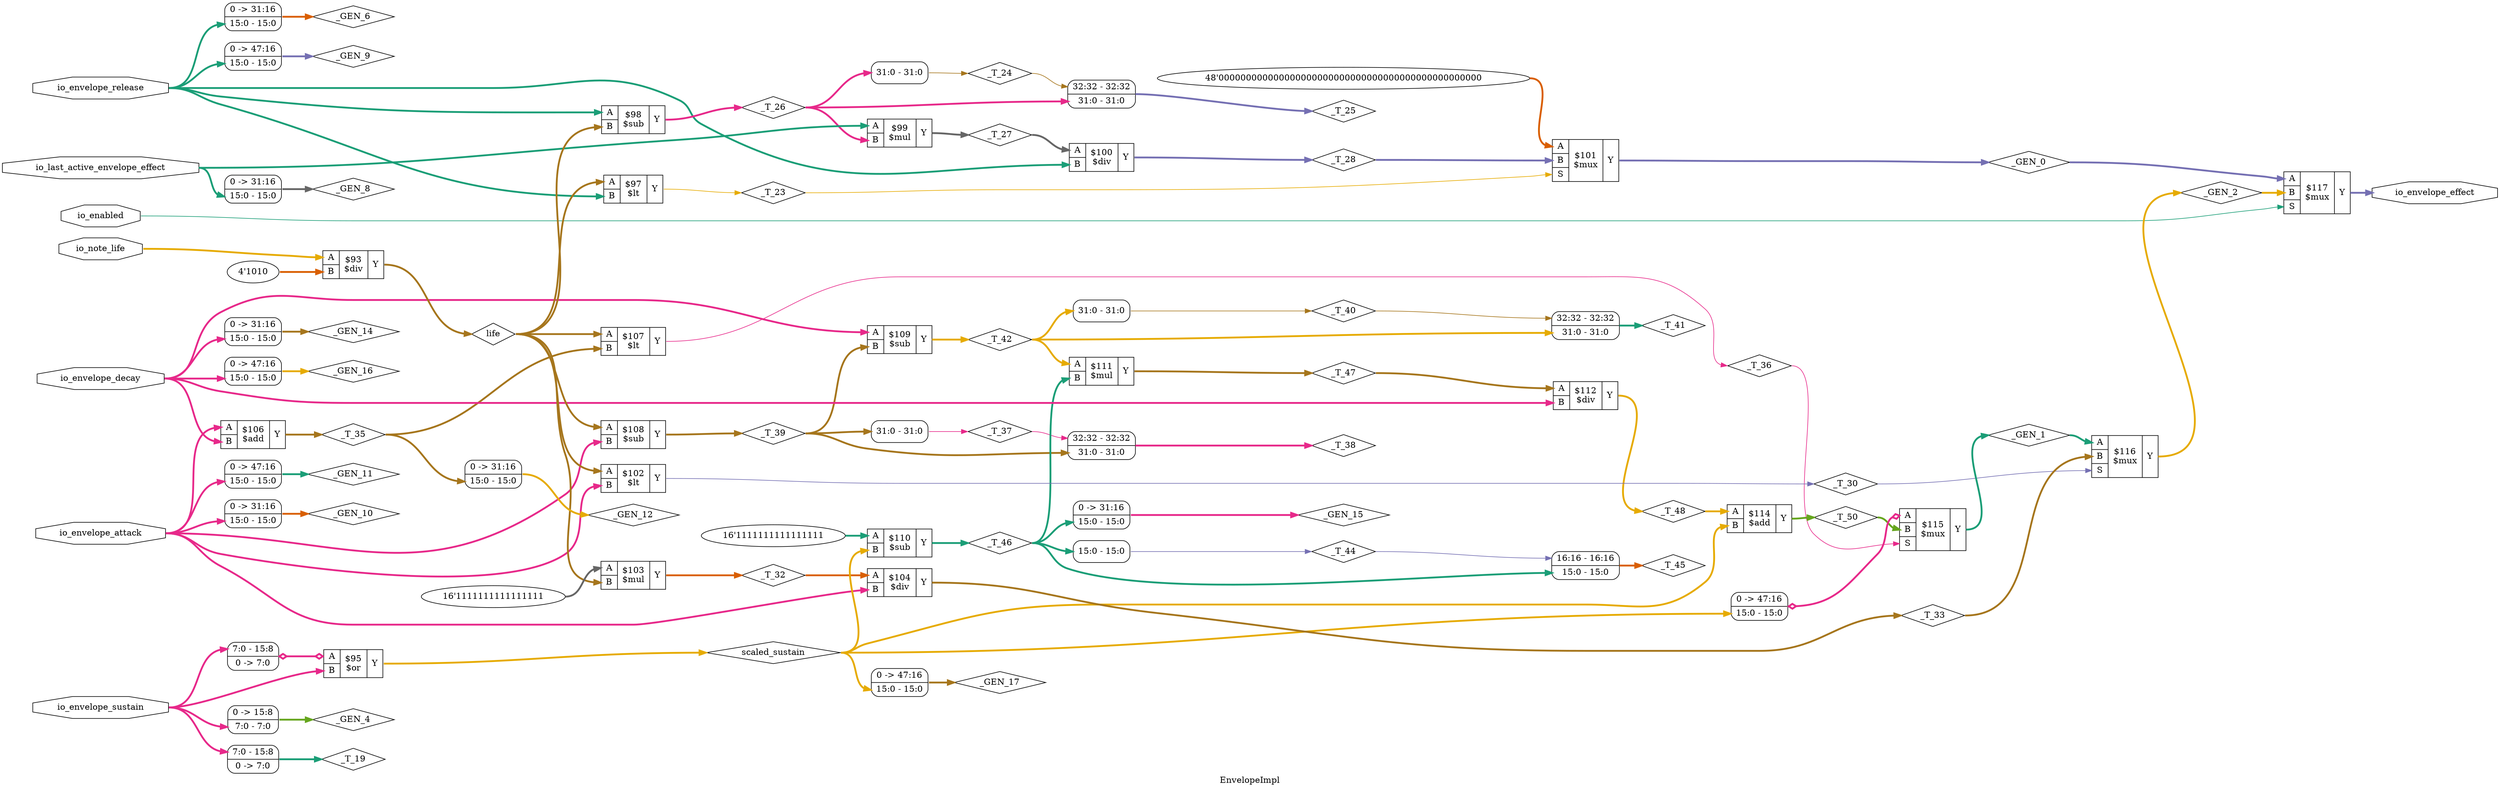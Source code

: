 digraph "EnvelopeImpl" {
label="EnvelopeImpl";
rankdir="LR";
remincross=true;
n1 [ shape=diamond, label="_GEN_0", color="black", fontcolor="black" ];
n2 [ shape=diamond, label="_GEN_1", color="black", fontcolor="black" ];
n3 [ shape=diamond, label="_GEN_10", color="black", fontcolor="black" ];
n4 [ shape=diamond, label="_GEN_11", color="black", fontcolor="black" ];
n5 [ shape=diamond, label="_GEN_12", color="black", fontcolor="black" ];
n6 [ shape=diamond, label="_GEN_14", color="black", fontcolor="black" ];
n7 [ shape=diamond, label="_GEN_15", color="black", fontcolor="black" ];
n8 [ shape=diamond, label="_GEN_16", color="black", fontcolor="black" ];
n9 [ shape=diamond, label="_GEN_17", color="black", fontcolor="black" ];
n10 [ shape=diamond, label="_GEN_2", color="black", fontcolor="black" ];
n11 [ shape=diamond, label="_GEN_4", color="black", fontcolor="black" ];
n12 [ shape=diamond, label="_GEN_6", color="black", fontcolor="black" ];
n13 [ shape=diamond, label="_GEN_8", color="black", fontcolor="black" ];
n14 [ shape=diamond, label="_GEN_9", color="black", fontcolor="black" ];
n15 [ shape=diamond, label="_T_19", color="black", fontcolor="black" ];
n16 [ shape=diamond, label="_T_23", color="black", fontcolor="black" ];
n17 [ shape=diamond, label="_T_24", color="black", fontcolor="black" ];
n18 [ shape=diamond, label="_T_25", color="black", fontcolor="black" ];
n19 [ shape=diamond, label="_T_26", color="black", fontcolor="black" ];
n20 [ shape=diamond, label="_T_27", color="black", fontcolor="black" ];
n21 [ shape=diamond, label="_T_28", color="black", fontcolor="black" ];
n22 [ shape=diamond, label="_T_30", color="black", fontcolor="black" ];
n23 [ shape=diamond, label="_T_32", color="black", fontcolor="black" ];
n24 [ shape=diamond, label="_T_33", color="black", fontcolor="black" ];
n25 [ shape=diamond, label="_T_35", color="black", fontcolor="black" ];
n26 [ shape=diamond, label="_T_36", color="black", fontcolor="black" ];
n27 [ shape=diamond, label="_T_37", color="black", fontcolor="black" ];
n28 [ shape=diamond, label="_T_38", color="black", fontcolor="black" ];
n29 [ shape=diamond, label="_T_39", color="black", fontcolor="black" ];
n30 [ shape=diamond, label="_T_40", color="black", fontcolor="black" ];
n31 [ shape=diamond, label="_T_41", color="black", fontcolor="black" ];
n32 [ shape=diamond, label="_T_42", color="black", fontcolor="black" ];
n33 [ shape=diamond, label="_T_44", color="black", fontcolor="black" ];
n34 [ shape=diamond, label="_T_45", color="black", fontcolor="black" ];
n35 [ shape=diamond, label="_T_46", color="black", fontcolor="black" ];
n36 [ shape=diamond, label="_T_47", color="black", fontcolor="black" ];
n37 [ shape=diamond, label="_T_48", color="black", fontcolor="black" ];
n38 [ shape=diamond, label="_T_50", color="black", fontcolor="black" ];
n39 [ shape=octagon, label="io_enabled", color="black", fontcolor="black" ];
n40 [ shape=octagon, label="io_envelope_attack", color="black", fontcolor="black" ];
n41 [ shape=octagon, label="io_envelope_decay", color="black", fontcolor="black" ];
n42 [ shape=octagon, label="io_envelope_effect", color="black", fontcolor="black" ];
n43 [ shape=octagon, label="io_envelope_release", color="black", fontcolor="black" ];
n44 [ shape=octagon, label="io_envelope_sustain", color="black", fontcolor="black" ];
n45 [ shape=octagon, label="io_last_active_envelope_effect", color="black", fontcolor="black" ];
n46 [ shape=octagon, label="io_note_life", color="black", fontcolor="black" ];
n47 [ shape=diamond, label="life", color="black", fontcolor="black" ];
n48 [ shape=diamond, label="scaled_sustain", color="black", fontcolor="black" ];
{ rank="source"; n39; n40; n41; n43; n44; n45; n46;}
{ rank="sink"; n42;}
c52 [ shape=record, label="{{<p49> A|<p50> B}|$106\n$add|{<p51> Y}}" ];
c53 [ shape=record, label="{{<p49> A|<p50> B}|$114\n$add|{<p51> Y}}" ];
v0 [ label="4'1010" ];
c54 [ shape=record, label="{{<p49> A|<p50> B}|$93\n$div|{<p51> Y}}" ];
c55 [ shape=record, label="{{<p49> A|<p50> B}|$100\n$div|{<p51> Y}}" ];
c56 [ shape=record, label="{{<p49> A|<p50> B}|$104\n$div|{<p51> Y}}" ];
c57 [ shape=record, label="{{<p49> A|<p50> B}|$112\n$div|{<p51> Y}}" ];
c58 [ shape=record, label="{{<p49> A|<p50> B}|$97\n$lt|{<p51> Y}}" ];
c59 [ shape=record, label="{{<p49> A|<p50> B}|$102\n$lt|{<p51> Y}}" ];
c60 [ shape=record, label="{{<p49> A|<p50> B}|$107\n$lt|{<p51> Y}}" ];
c61 [ shape=record, label="{{<p49> A|<p50> B}|$99\n$mul|{<p51> Y}}" ];
v1 [ label="16'1111111111111111" ];
c62 [ shape=record, label="{{<p49> A|<p50> B}|$103\n$mul|{<p51> Y}}" ];
c63 [ shape=record, label="{{<p49> A|<p50> B}|$111\n$mul|{<p51> Y}}" ];
c64 [ shape=record, label="{{<p49> A|<p50> B}|$95\n$or|{<p51> Y}}" ];
x2 [ shape=record, style=rounded, label="<s1> 7:0 - 15:8 |0 -&gt; 7:0 " ];
x2:e -> c64:p49:w [arrowhead=odiamond, arrowtail=odiamond, dir=both, colorscheme="dark28", color="4", fontcolor="4", style="setlinewidth(3)", label=""];
c65 [ shape=record, label="{{<p49> A|<p50> B}|$98\n$sub|{<p51> Y}}" ];
c66 [ shape=record, label="{{<p49> A|<p50> B}|$108\n$sub|{<p51> Y}}" ];
c67 [ shape=record, label="{{<p49> A|<p50> B}|$109\n$sub|{<p51> Y}}" ];
v3 [ label="16'1111111111111111" ];
c68 [ shape=record, label="{{<p49> A|<p50> B}|$110\n$sub|{<p51> Y}}" ];
v4 [ label="48'000000000000000000000000000000000000000000000000" ];
c70 [ shape=record, label="{{<p49> A|<p50> B|<p69> S}|$101\n$mux|{<p51> Y}}" ];
c71 [ shape=record, label="{{<p49> A|<p50> B|<p69> S}|$115\n$mux|{<p51> Y}}" ];
x5 [ shape=record, style=rounded, label="0 -&gt; 47:16 |<s0> 15:0 - 15:0 " ];
x5:e -> c71:p49:w [arrowhead=odiamond, arrowtail=odiamond, dir=both, colorscheme="dark28", color="4", fontcolor="4", style="setlinewidth(3)", label=""];
c72 [ shape=record, label="{{<p49> A|<p50> B|<p69> S}|$116\n$mux|{<p51> Y}}" ];
c73 [ shape=record, label="{{<p49> A|<p50> B|<p69> S}|$117\n$mux|{<p51> Y}}" ];
x6 [ shape=record, style=rounded, label="0 -&gt; 31:16 |<s0> 15:0 - 15:0 " ];
x7 [ shape=record, style=rounded, label="0 -&gt; 47:16 |<s0> 15:0 - 15:0 " ];
x8 [ shape=record, style=rounded, label="0 -&gt; 31:16 |<s0> 15:0 - 15:0 " ];
x9 [ shape=record, style=rounded, label="0 -&gt; 31:16 |<s0> 15:0 - 15:0 " ];
x10 [ shape=record, style=rounded, label="0 -&gt; 31:16 |<s0> 15:0 - 15:0 " ];
x11 [ shape=record, style=rounded, label="0 -&gt; 47:16 |<s0> 15:0 - 15:0 " ];
x12 [ shape=record, style=rounded, label="0 -&gt; 47:16 |<s0> 15:0 - 15:0 " ];
x13 [ shape=record, style=rounded, label="0 -&gt; 15:8 |<s0> 7:0 - 7:0 " ];
x14 [ shape=record, style=rounded, label="0 -&gt; 31:16 |<s0> 15:0 - 15:0 " ];
x15 [ shape=record, style=rounded, label="0 -&gt; 31:16 |<s0> 15:0 - 15:0 " ];
x16 [ shape=record, style=rounded, label="0 -&gt; 47:16 |<s0> 15:0 - 15:0 " ];
x17 [ shape=record, style=rounded, label="<s1> 7:0 - 15:8 |0 -&gt; 7:0 " ];
x18 [ shape=record, style=rounded, label="<s0> 31:0 - 31:0 " ];
x19 [ shape=record, style=rounded, label="<s1> 32:32 - 32:32 |<s0> 31:0 - 31:0 " ];
x20 [ shape=record, style=rounded, label="<s0> 31:0 - 31:0 " ];
x21 [ shape=record, style=rounded, label="<s1> 32:32 - 32:32 |<s0> 31:0 - 31:0 " ];
x22 [ shape=record, style=rounded, label="<s0> 31:0 - 31:0 " ];
x23 [ shape=record, style=rounded, label="<s1> 32:32 - 32:32 |<s0> 31:0 - 31:0 " ];
x24 [ shape=record, style=rounded, label="<s0> 15:0 - 15:0 " ];
x25 [ shape=record, style=rounded, label="<s1> 16:16 - 16:16 |<s0> 15:0 - 15:0 " ];
c70:p51:e -> n1:w [colorscheme="dark28", color="3", fontcolor="3", style="setlinewidth(3)", label=""];
n1:e -> c73:p49:w [colorscheme="dark28", color="3", fontcolor="3", style="setlinewidth(3)", label=""];
c72:p51:e -> n10:w [colorscheme="dark28", color="6", fontcolor="6", style="setlinewidth(3)", label=""];
n10:e -> c73:p50:w [colorscheme="dark28", color="6", fontcolor="6", style="setlinewidth(3)", label=""];
x13:e -> n11:w [colorscheme="dark28", color="5", fontcolor="5", style="setlinewidth(3)", label=""];
x14:e -> n12:w [colorscheme="dark28", color="2", fontcolor="2", style="setlinewidth(3)", label=""];
x15:e -> n13:w [colorscheme="dark28", color="8", fontcolor="8", style="setlinewidth(3)", label=""];
x16:e -> n14:w [colorscheme="dark28", color="3", fontcolor="3", style="setlinewidth(3)", label=""];
x17:e -> n15:w [colorscheme="dark28", color="1", fontcolor="1", style="setlinewidth(3)", label=""];
c58:p51:e -> n16:w [colorscheme="dark28", color="6", fontcolor="6", label=""];
n16:e -> c70:p69:w [colorscheme="dark28", color="6", fontcolor="6", label=""];
x18:s0:e -> n17:w [colorscheme="dark28", color="7", fontcolor="7", label=""];
n17:e -> x19:s1:w [colorscheme="dark28", color="7", fontcolor="7", label=""];
x19:e -> n18:w [colorscheme="dark28", color="3", fontcolor="3", style="setlinewidth(3)", label=""];
c65:p51:e -> n19:w [colorscheme="dark28", color="4", fontcolor="4", style="setlinewidth(3)", label=""];
n19:e -> c61:p50:w [colorscheme="dark28", color="4", fontcolor="4", style="setlinewidth(3)", label=""];
n19:e -> x18:w [colorscheme="dark28", color="4", fontcolor="4", style="setlinewidth(3)", label=""];
n19:e -> x19:s0:w [colorscheme="dark28", color="4", fontcolor="4", style="setlinewidth(3)", label=""];
c71:p51:e -> n2:w [colorscheme="dark28", color="1", fontcolor="1", style="setlinewidth(3)", label=""];
n2:e -> c72:p49:w [colorscheme="dark28", color="1", fontcolor="1", style="setlinewidth(3)", label=""];
c61:p51:e -> n20:w [colorscheme="dark28", color="8", fontcolor="8", style="setlinewidth(3)", label=""];
n20:e -> c55:p49:w [colorscheme="dark28", color="8", fontcolor="8", style="setlinewidth(3)", label=""];
c55:p51:e -> n21:w [colorscheme="dark28", color="3", fontcolor="3", style="setlinewidth(3)", label=""];
n21:e -> c70:p50:w [colorscheme="dark28", color="3", fontcolor="3", style="setlinewidth(3)", label=""];
c59:p51:e -> n22:w [colorscheme="dark28", color="3", fontcolor="3", label=""];
n22:e -> c72:p69:w [colorscheme="dark28", color="3", fontcolor="3", label=""];
c62:p51:e -> n23:w [colorscheme="dark28", color="2", fontcolor="2", style="setlinewidth(3)", label=""];
n23:e -> c56:p49:w [colorscheme="dark28", color="2", fontcolor="2", style="setlinewidth(3)", label=""];
c56:p51:e -> n24:w [colorscheme="dark28", color="7", fontcolor="7", style="setlinewidth(3)", label=""];
n24:e -> c72:p50:w [colorscheme="dark28", color="7", fontcolor="7", style="setlinewidth(3)", label=""];
c52:p51:e -> n25:w [colorscheme="dark28", color="7", fontcolor="7", style="setlinewidth(3)", label=""];
n25:e -> c60:p50:w [colorscheme="dark28", color="7", fontcolor="7", style="setlinewidth(3)", label=""];
n25:e -> x8:s0:w [colorscheme="dark28", color="7", fontcolor="7", style="setlinewidth(3)", label=""];
c60:p51:e -> n26:w [colorscheme="dark28", color="4", fontcolor="4", label=""];
n26:e -> c71:p69:w [colorscheme="dark28", color="4", fontcolor="4", label=""];
x20:s0:e -> n27:w [colorscheme="dark28", color="4", fontcolor="4", label=""];
n27:e -> x21:s1:w [colorscheme="dark28", color="4", fontcolor="4", label=""];
x21:e -> n28:w [colorscheme="dark28", color="4", fontcolor="4", style="setlinewidth(3)", label=""];
c66:p51:e -> n29:w [colorscheme="dark28", color="7", fontcolor="7", style="setlinewidth(3)", label=""];
n29:e -> c67:p50:w [colorscheme="dark28", color="7", fontcolor="7", style="setlinewidth(3)", label=""];
n29:e -> x20:w [colorscheme="dark28", color="7", fontcolor="7", style="setlinewidth(3)", label=""];
n29:e -> x21:s0:w [colorscheme="dark28", color="7", fontcolor="7", style="setlinewidth(3)", label=""];
x6:e -> n3:w [colorscheme="dark28", color="2", fontcolor="2", style="setlinewidth(3)", label=""];
x22:s0:e -> n30:w [colorscheme="dark28", color="7", fontcolor="7", label=""];
n30:e -> x23:s1:w [colorscheme="dark28", color="7", fontcolor="7", label=""];
x23:e -> n31:w [colorscheme="dark28", color="1", fontcolor="1", style="setlinewidth(3)", label=""];
c67:p51:e -> n32:w [colorscheme="dark28", color="6", fontcolor="6", style="setlinewidth(3)", label=""];
n32:e -> c63:p49:w [colorscheme="dark28", color="6", fontcolor="6", style="setlinewidth(3)", label=""];
n32:e -> x22:w [colorscheme="dark28", color="6", fontcolor="6", style="setlinewidth(3)", label=""];
n32:e -> x23:s0:w [colorscheme="dark28", color="6", fontcolor="6", style="setlinewidth(3)", label=""];
x24:s0:e -> n33:w [colorscheme="dark28", color="3", fontcolor="3", label=""];
n33:e -> x25:s1:w [colorscheme="dark28", color="3", fontcolor="3", label=""];
x25:e -> n34:w [colorscheme="dark28", color="2", fontcolor="2", style="setlinewidth(3)", label=""];
c68:p51:e -> n35:w [colorscheme="dark28", color="1", fontcolor="1", style="setlinewidth(3)", label=""];
n35:e -> c63:p50:w [colorscheme="dark28", color="1", fontcolor="1", style="setlinewidth(3)", label=""];
n35:e -> x10:s0:w [colorscheme="dark28", color="1", fontcolor="1", style="setlinewidth(3)", label=""];
n35:e -> x24:w [colorscheme="dark28", color="1", fontcolor="1", style="setlinewidth(3)", label=""];
n35:e -> x25:s0:w [colorscheme="dark28", color="1", fontcolor="1", style="setlinewidth(3)", label=""];
c63:p51:e -> n36:w [colorscheme="dark28", color="7", fontcolor="7", style="setlinewidth(3)", label=""];
n36:e -> c57:p49:w [colorscheme="dark28", color="7", fontcolor="7", style="setlinewidth(3)", label=""];
c57:p51:e -> n37:w [colorscheme="dark28", color="6", fontcolor="6", style="setlinewidth(3)", label=""];
n37:e -> c53:p49:w [colorscheme="dark28", color="6", fontcolor="6", style="setlinewidth(3)", label=""];
c53:p51:e -> n38:w [colorscheme="dark28", color="5", fontcolor="5", style="setlinewidth(3)", label=""];
n38:e -> c71:p50:w [colorscheme="dark28", color="5", fontcolor="5", style="setlinewidth(3)", label=""];
n39:e -> c73:p69:w [colorscheme="dark28", color="1", fontcolor="1", label=""];
x7:e -> n4:w [colorscheme="dark28", color="1", fontcolor="1", style="setlinewidth(3)", label=""];
n40:e -> c52:p49:w [colorscheme="dark28", color="4", fontcolor="4", style="setlinewidth(3)", label=""];
n40:e -> c56:p50:w [colorscheme="dark28", color="4", fontcolor="4", style="setlinewidth(3)", label=""];
n40:e -> c59:p50:w [colorscheme="dark28", color="4", fontcolor="4", style="setlinewidth(3)", label=""];
n40:e -> c66:p50:w [colorscheme="dark28", color="4", fontcolor="4", style="setlinewidth(3)", label=""];
n40:e -> x6:s0:w [colorscheme="dark28", color="4", fontcolor="4", style="setlinewidth(3)", label=""];
n40:e -> x7:s0:w [colorscheme="dark28", color="4", fontcolor="4", style="setlinewidth(3)", label=""];
n41:e -> c52:p50:w [colorscheme="dark28", color="4", fontcolor="4", style="setlinewidth(3)", label=""];
n41:e -> c57:p50:w [colorscheme="dark28", color="4", fontcolor="4", style="setlinewidth(3)", label=""];
n41:e -> c67:p49:w [colorscheme="dark28", color="4", fontcolor="4", style="setlinewidth(3)", label=""];
n41:e -> x11:s0:w [colorscheme="dark28", color="4", fontcolor="4", style="setlinewidth(3)", label=""];
n41:e -> x9:s0:w [colorscheme="dark28", color="4", fontcolor="4", style="setlinewidth(3)", label=""];
c73:p51:e -> n42:w [colorscheme="dark28", color="3", fontcolor="3", style="setlinewidth(3)", label=""];
n43:e -> c55:p50:w [colorscheme="dark28", color="1", fontcolor="1", style="setlinewidth(3)", label=""];
n43:e -> c58:p50:w [colorscheme="dark28", color="1", fontcolor="1", style="setlinewidth(3)", label=""];
n43:e -> c65:p49:w [colorscheme="dark28", color="1", fontcolor="1", style="setlinewidth(3)", label=""];
n43:e -> x14:s0:w [colorscheme="dark28", color="1", fontcolor="1", style="setlinewidth(3)", label=""];
n43:e -> x16:s0:w [colorscheme="dark28", color="1", fontcolor="1", style="setlinewidth(3)", label=""];
n44:e -> c64:p50:w [colorscheme="dark28", color="4", fontcolor="4", style="setlinewidth(3)", label=""];
n44:e -> x13:s0:w [colorscheme="dark28", color="4", fontcolor="4", style="setlinewidth(3)", label=""];
n44:e -> x17:s1:w [colorscheme="dark28", color="4", fontcolor="4", style="setlinewidth(3)", label=""];
n44:e -> x2:s1:w [colorscheme="dark28", color="4", fontcolor="4", style="setlinewidth(3)", label=""];
n45:e -> c61:p49:w [colorscheme="dark28", color="1", fontcolor="1", style="setlinewidth(3)", label=""];
n45:e -> x15:s0:w [colorscheme="dark28", color="1", fontcolor="1", style="setlinewidth(3)", label=""];
n46:e -> c54:p49:w [colorscheme="dark28", color="6", fontcolor="6", style="setlinewidth(3)", label=""];
c54:p51:e -> n47:w [colorscheme="dark28", color="7", fontcolor="7", style="setlinewidth(3)", label=""];
n47:e -> c58:p49:w [colorscheme="dark28", color="7", fontcolor="7", style="setlinewidth(3)", label=""];
n47:e -> c59:p49:w [colorscheme="dark28", color="7", fontcolor="7", style="setlinewidth(3)", label=""];
n47:e -> c60:p49:w [colorscheme="dark28", color="7", fontcolor="7", style="setlinewidth(3)", label=""];
n47:e -> c62:p50:w [colorscheme="dark28", color="7", fontcolor="7", style="setlinewidth(3)", label=""];
n47:e -> c65:p50:w [colorscheme="dark28", color="7", fontcolor="7", style="setlinewidth(3)", label=""];
n47:e -> c66:p49:w [colorscheme="dark28", color="7", fontcolor="7", style="setlinewidth(3)", label=""];
c64:p51:e -> n48:w [colorscheme="dark28", color="6", fontcolor="6", style="setlinewidth(3)", label=""];
n48:e -> c53:p50:w [colorscheme="dark28", color="6", fontcolor="6", style="setlinewidth(3)", label=""];
n48:e -> c68:p50:w [colorscheme="dark28", color="6", fontcolor="6", style="setlinewidth(3)", label=""];
n48:e -> x12:s0:w [colorscheme="dark28", color="6", fontcolor="6", style="setlinewidth(3)", label=""];
n48:e -> x5:s0:w [colorscheme="dark28", color="6", fontcolor="6", style="setlinewidth(3)", label=""];
x8:e -> n5:w [colorscheme="dark28", color="6", fontcolor="6", style="setlinewidth(3)", label=""];
x9:e -> n6:w [colorscheme="dark28", color="7", fontcolor="7", style="setlinewidth(3)", label=""];
x10:e -> n7:w [colorscheme="dark28", color="4", fontcolor="4", style="setlinewidth(3)", label=""];
x11:e -> n8:w [colorscheme="dark28", color="6", fontcolor="6", style="setlinewidth(3)", label=""];
x12:e -> n9:w [colorscheme="dark28", color="7", fontcolor="7", style="setlinewidth(3)", label=""];
v0:e -> c54:p50:w [colorscheme="dark28", color="2", fontcolor="2", style="setlinewidth(3)", label=""];
v1:e -> c62:p49:w [colorscheme="dark28", color="8", fontcolor="8", style="setlinewidth(3)", label=""];
v3:e -> c68:p49:w [colorscheme="dark28", color="1", fontcolor="1", style="setlinewidth(3)", label=""];
v4:e -> c70:p49:w [colorscheme="dark28", color="2", fontcolor="2", style="setlinewidth(3)", label=""];
}
